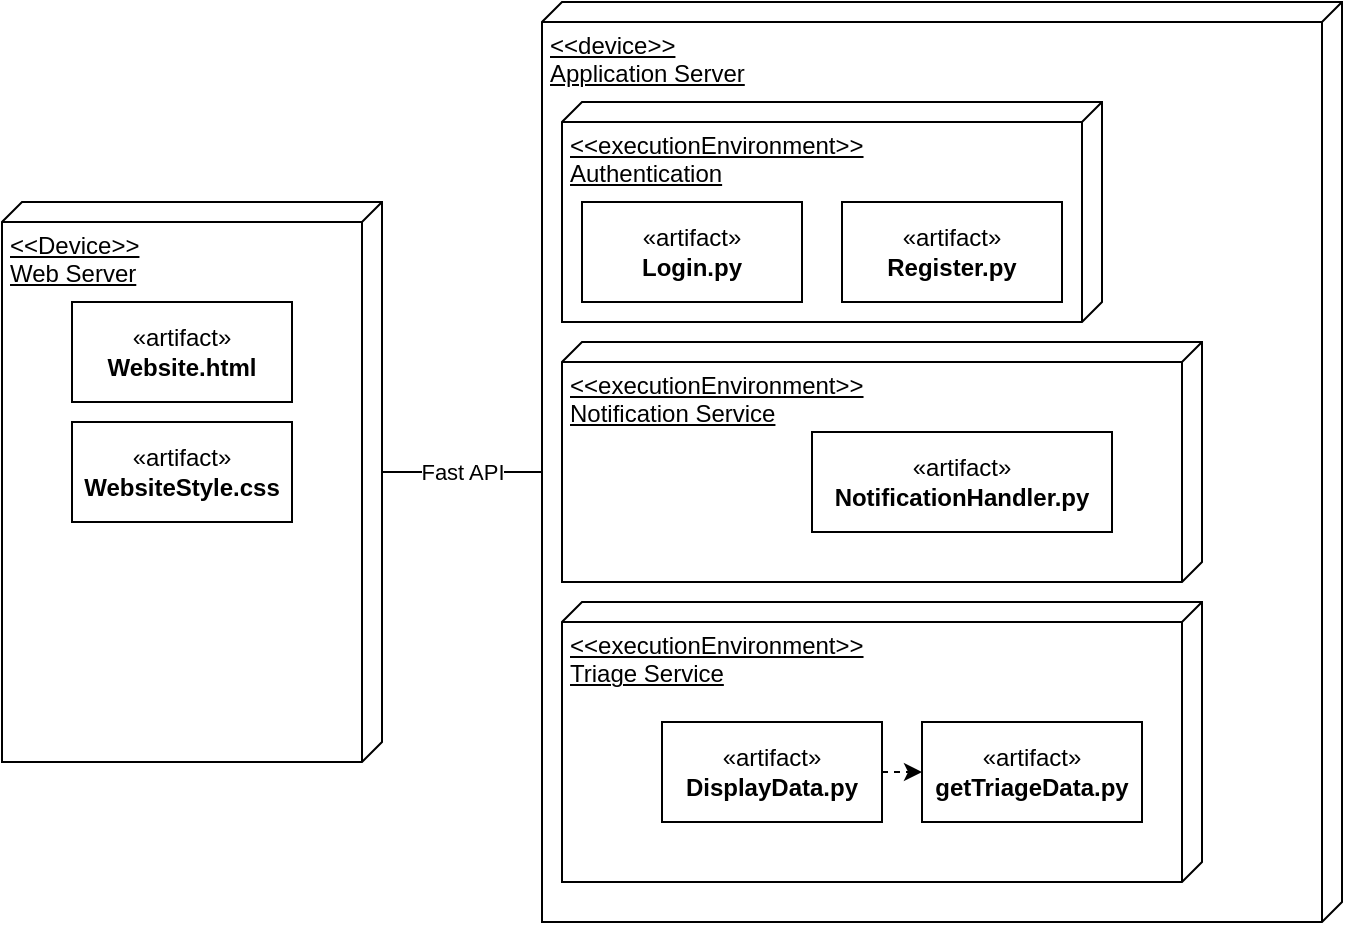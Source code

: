 <mxfile version="22.0.4" type="github">
  <diagram name="Page-1" id="c4acf3e9-155e-7222-9cf6-157b1a14988f">
    <mxGraphModel dx="746" dy="459" grid="1" gridSize="10" guides="1" tooltips="1" connect="1" arrows="1" fold="1" page="1" pageScale="1" pageWidth="850" pageHeight="1100" background="none" math="0" shadow="0">
      <root>
        <mxCell id="0" />
        <mxCell id="1" parent="0" />
        <mxCell id="4m9tjicO3Grch9T9ZGGS-13" value="&lt;div&gt;&amp;lt;&amp;lt;device&amp;gt;&amp;gt;&lt;/div&gt;&lt;div&gt;Application Server&lt;/div&gt;&lt;div&gt;&lt;br&gt;&lt;/div&gt;" style="verticalAlign=top;align=left;spacingTop=8;spacingLeft=2;spacingRight=12;shape=cube;size=10;direction=south;fontStyle=4;html=1;whiteSpace=wrap;" parent="1" vertex="1">
          <mxGeometry x="290" y="20" width="400" height="460" as="geometry" />
        </mxCell>
        <mxCell id="4m9tjicO3Grch9T9ZGGS-18" value="&lt;div&gt;&amp;lt;&amp;lt;executionEnvironment&amp;gt;&amp;gt;&lt;/div&gt;&lt;div&gt;Authentication&lt;/div&gt;" style="verticalAlign=top;align=left;spacingTop=8;spacingLeft=2;spacingRight=12;shape=cube;size=10;direction=south;fontStyle=4;html=1;whiteSpace=wrap;" parent="1" vertex="1">
          <mxGeometry x="300" y="70" width="270" height="110" as="geometry" />
        </mxCell>
        <mxCell id="4m9tjicO3Grch9T9ZGGS-19" value="«artifact»&lt;br&gt;&lt;b&gt;Login.py&lt;br&gt;&lt;/b&gt;" style="html=1;whiteSpace=wrap;" parent="1" vertex="1">
          <mxGeometry x="310" y="120" width="110" height="50" as="geometry" />
        </mxCell>
        <mxCell id="4m9tjicO3Grch9T9ZGGS-20" value="«artifact»&lt;br&gt;&lt;b&gt;Register.py&lt;/b&gt;" style="html=1;whiteSpace=wrap;" parent="1" vertex="1">
          <mxGeometry x="440" y="120" width="110" height="50" as="geometry" />
        </mxCell>
        <mxCell id="4m9tjicO3Grch9T9ZGGS-22" value="&lt;div&gt;&amp;lt;&amp;lt;executionEnvironment&amp;gt;&amp;gt;&lt;/div&gt;&lt;div&gt;Notification Service&lt;br&gt;&lt;/div&gt;" style="verticalAlign=top;align=left;spacingTop=8;spacingLeft=2;spacingRight=12;shape=cube;size=10;direction=south;fontStyle=4;html=1;whiteSpace=wrap;" parent="1" vertex="1">
          <mxGeometry x="300" y="190" width="320" height="120" as="geometry" />
        </mxCell>
        <mxCell id="4m9tjicO3Grch9T9ZGGS-23" value="«artifact»&lt;br&gt;&lt;b&gt;NotificationHandler.py&lt;/b&gt;" style="html=1;whiteSpace=wrap;" parent="1" vertex="1">
          <mxGeometry x="425" y="235" width="150" height="50" as="geometry" />
        </mxCell>
        <mxCell id="4m9tjicO3Grch9T9ZGGS-25" value="&lt;div&gt;&amp;lt;&amp;lt;executionEnvironment&amp;gt;&amp;gt;&lt;/div&gt;&lt;div&gt;Triage Service&lt;br&gt;&lt;/div&gt;" style="verticalAlign=top;align=left;spacingTop=8;spacingLeft=2;spacingRight=12;shape=cube;size=10;direction=south;fontStyle=4;html=1;whiteSpace=wrap;" parent="1" vertex="1">
          <mxGeometry x="300" y="320" width="320" height="140" as="geometry" />
        </mxCell>
        <mxCell id="4m9tjicO3Grch9T9ZGGS-30" value="«artifact»&lt;br&gt;&lt;b&gt;getTriageData.py&lt;/b&gt;" style="html=1;whiteSpace=wrap;" parent="1" vertex="1">
          <mxGeometry x="480" y="380" width="110" height="50" as="geometry" />
        </mxCell>
        <mxCell id="4m9tjicO3Grch9T9ZGGS-31" value="«artifact»&lt;br&gt;&lt;b&gt;DisplayData.py&lt;/b&gt;" style="html=1;whiteSpace=wrap;" parent="1" vertex="1">
          <mxGeometry x="350" y="380" width="110" height="50" as="geometry" />
        </mxCell>
        <mxCell id="UEBHQQYHRw-75EYxOyBH-4" value="" style="endArrow=none;html=1;rounded=0;exitX=0;exitY=0;exitDx=135;exitDy=0;exitPerimeter=0;entryX=0;entryY=0;entryDx=235;entryDy=400;entryPerimeter=0;" parent="1" source="4m9tjicO3Grch9T9ZGGS-7" target="4m9tjicO3Grch9T9ZGGS-13" edge="1">
          <mxGeometry width="50" height="50" relative="1" as="geometry">
            <mxPoint x="300" y="330" as="sourcePoint" />
            <mxPoint x="350" y="280" as="targetPoint" />
          </mxGeometry>
        </mxCell>
        <mxCell id="UEBHQQYHRw-75EYxOyBH-7" value="Fast API" style="edgeLabel;html=1;align=center;verticalAlign=middle;resizable=0;points=[];" parent="UEBHQQYHRw-75EYxOyBH-4" vertex="1" connectable="0">
          <mxGeometry x="-0.275" y="2" relative="1" as="geometry">
            <mxPoint x="11" y="2" as="offset" />
          </mxGeometry>
        </mxCell>
        <mxCell id="4m9tjicO3Grch9T9ZGGS-7" value="&lt;div&gt;&amp;lt;&amp;lt;Device&amp;gt;&amp;gt;&lt;/div&gt;&lt;div&gt;Web Server&lt;br&gt;&lt;/div&gt;" style="verticalAlign=top;align=left;spacingTop=8;spacingLeft=2;spacingRight=12;shape=cube;size=10;direction=south;fontStyle=4;html=1;whiteSpace=wrap;" parent="1" vertex="1">
          <mxGeometry x="20" y="120" width="190" height="280" as="geometry" />
        </mxCell>
        <mxCell id="4m9tjicO3Grch9T9ZGGS-8" value="«artifact»&lt;br&gt;&lt;b&gt;Website.html&lt;br&gt;&lt;/b&gt;" style="html=1;whiteSpace=wrap;" parent="1" vertex="1">
          <mxGeometry x="55" y="170" width="110" height="50" as="geometry" />
        </mxCell>
        <mxCell id="UEBHQQYHRw-75EYxOyBH-1" value="«artifact»&lt;br&gt;&lt;b&gt;WebsiteStyle.css&lt;br&gt;&lt;/b&gt;" style="html=1;whiteSpace=wrap;" parent="1" vertex="1">
          <mxGeometry x="55" y="230" width="110" height="50" as="geometry" />
        </mxCell>
        <mxCell id="UEBHQQYHRw-75EYxOyBH-6" value="" style="endArrow=classic;html=1;rounded=0;entryX=0;entryY=0.5;entryDx=0;entryDy=0;exitX=1;exitY=0.5;exitDx=0;exitDy=0;dashed=1;" parent="1" source="4m9tjicO3Grch9T9ZGGS-31" target="4m9tjicO3Grch9T9ZGGS-30" edge="1">
          <mxGeometry width="50" height="50" relative="1" as="geometry">
            <mxPoint x="300" y="460" as="sourcePoint" />
            <mxPoint x="350" y="410" as="targetPoint" />
          </mxGeometry>
        </mxCell>
      </root>
    </mxGraphModel>
  </diagram>
</mxfile>
